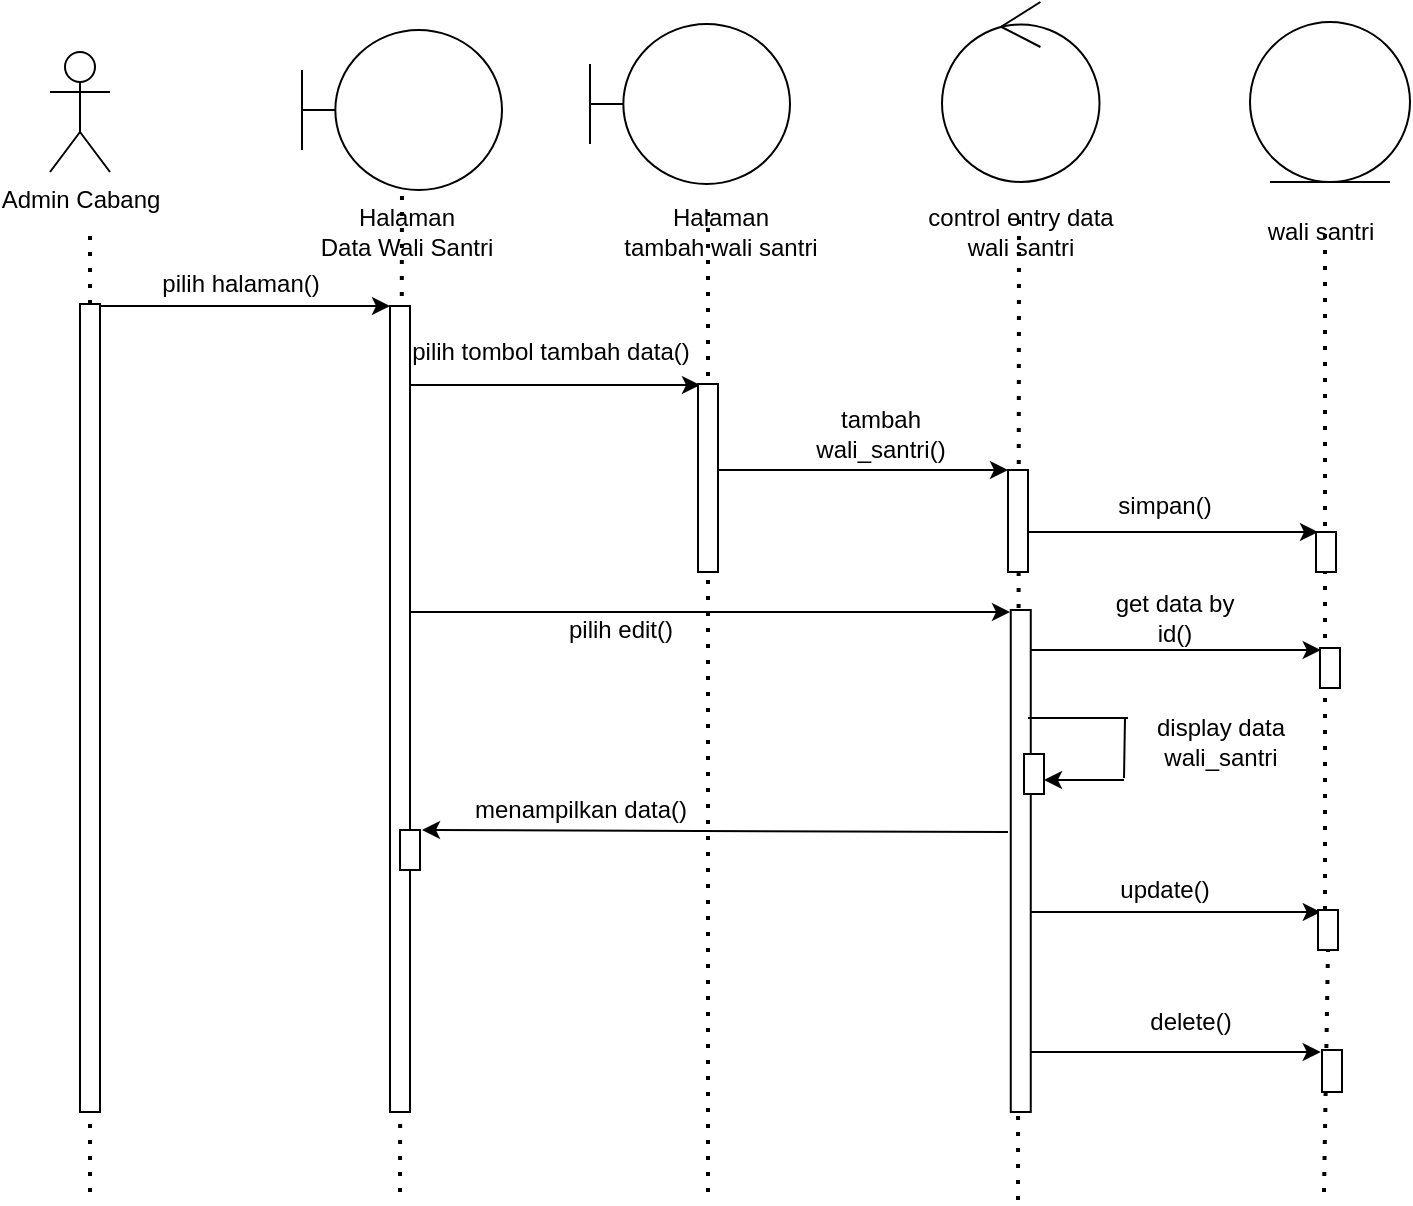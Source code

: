 <mxfile version="17.4.2" type="device"><diagram id="CYU599gI4RkYDzXrPOd1" name="Page-1"><mxGraphModel dx="868" dy="482" grid="1" gridSize="10" guides="1" tooltips="1" connect="1" arrows="1" fold="1" page="1" pageScale="1" pageWidth="850" pageHeight="1100" math="0" shadow="0"><root><mxCell id="0"/><mxCell id="1" parent="0"/><mxCell id="XRW6rpqDSACsXPOdKPbZ-31" value="" style="endArrow=none;dashed=1;html=1;dashPattern=1 3;strokeWidth=2;rounded=0;entryX=0.5;entryY=0.988;entryDx=0;entryDy=0;entryPerimeter=0;startArrow=none;" parent="1" source="XRW6rpqDSACsXPOdKPbZ-46" edge="1"><mxGeometry width="50" height="50" relative="1" as="geometry"><mxPoint x="737" y="670" as="sourcePoint"/><mxPoint x="737.5" y="195.52" as="targetPoint"/></mxGeometry></mxCell><mxCell id="XRW6rpqDSACsXPOdKPbZ-21" value="" style="endArrow=none;dashed=1;html=1;dashPattern=1 3;strokeWidth=2;rounded=0;entryX=0.5;entryY=0.988;entryDx=0;entryDy=0;entryPerimeter=0;" parent="1" edge="1"><mxGeometry width="50" height="50" relative="1" as="geometry"><mxPoint x="584" y="684" as="sourcePoint"/><mxPoint x="584.5" y="192.52" as="targetPoint"/></mxGeometry></mxCell><mxCell id="XRW6rpqDSACsXPOdKPbZ-17" value="" style="endArrow=none;dashed=1;html=1;dashPattern=1 3;strokeWidth=2;rounded=0;entryX=0.5;entryY=0.988;entryDx=0;entryDy=0;entryPerimeter=0;" parent="1" edge="1"><mxGeometry width="50" height="50" relative="1" as="geometry"><mxPoint x="429" y="680" as="sourcePoint"/><mxPoint x="429" y="190.0" as="targetPoint"/></mxGeometry></mxCell><mxCell id="XRW6rpqDSACsXPOdKPbZ-16" value="" style="endArrow=none;dashed=1;html=1;dashPattern=1 3;strokeWidth=2;rounded=0;entryX=0.5;entryY=0.988;entryDx=0;entryDy=0;entryPerimeter=0;" parent="1" target="XRW6rpqDSACsXPOdKPbZ-5" edge="1"><mxGeometry width="50" height="50" relative="1" as="geometry"><mxPoint x="275" y="680" as="sourcePoint"/><mxPoint x="275" y="200" as="targetPoint"/></mxGeometry></mxCell><mxCell id="XRW6rpqDSACsXPOdKPbZ-1" value="Admin Cabang" style="shape=umlActor;verticalLabelPosition=bottom;verticalAlign=top;html=1;outlineConnect=0;" parent="1" vertex="1"><mxGeometry x="100" y="110" width="30" height="60" as="geometry"/></mxCell><mxCell id="XRW6rpqDSACsXPOdKPbZ-5" value="" style="shape=umlBoundary;whiteSpace=wrap;html=1;" parent="1" vertex="1"><mxGeometry x="226" y="99" width="100" height="80" as="geometry"/></mxCell><mxCell id="XRW6rpqDSACsXPOdKPbZ-6" value="" style="shape=umlBoundary;whiteSpace=wrap;html=1;" parent="1" vertex="1"><mxGeometry x="370" y="96" width="100" height="80" as="geometry"/></mxCell><mxCell id="XRW6rpqDSACsXPOdKPbZ-7" value="" style="endArrow=none;dashed=1;html=1;dashPattern=1 3;strokeWidth=2;rounded=0;startArrow=none;" parent="1" source="XRW6rpqDSACsXPOdKPbZ-8" edge="1"><mxGeometry width="50" height="50" relative="1" as="geometry"><mxPoint x="120" y="624" as="sourcePoint"/><mxPoint x="120" y="200" as="targetPoint"/></mxGeometry></mxCell><mxCell id="XRW6rpqDSACsXPOdKPbZ-8" value="" style="html=1;points=[];perimeter=orthogonalPerimeter;" parent="1" vertex="1"><mxGeometry x="115" y="236" width="10" height="404" as="geometry"/></mxCell><mxCell id="XRW6rpqDSACsXPOdKPbZ-9" value="" style="endArrow=none;dashed=1;html=1;dashPattern=1 3;strokeWidth=2;rounded=0;" parent="1" target="XRW6rpqDSACsXPOdKPbZ-8" edge="1"><mxGeometry width="50" height="50" relative="1" as="geometry"><mxPoint x="120" y="680" as="sourcePoint"/><mxPoint x="120" y="200" as="targetPoint"/></mxGeometry></mxCell><mxCell id="XRW6rpqDSACsXPOdKPbZ-10" value="" style="endArrow=classic;html=1;rounded=0;" parent="1" edge="1"><mxGeometry width="50" height="50" relative="1" as="geometry"><mxPoint x="125" y="237" as="sourcePoint"/><mxPoint x="270" y="237" as="targetPoint"/></mxGeometry></mxCell><mxCell id="XRW6rpqDSACsXPOdKPbZ-11" value="" style="html=1;points=[];perimeter=orthogonalPerimeter;" parent="1" vertex="1"><mxGeometry x="270" y="237" width="10" height="403" as="geometry"/></mxCell><mxCell id="XRW6rpqDSACsXPOdKPbZ-12" value="pilih halaman()" style="text;html=1;resizable=0;autosize=1;align=center;verticalAlign=middle;points=[];fillColor=none;strokeColor=none;rounded=0;" parent="1" vertex="1"><mxGeometry x="150" y="216" width="90" height="20" as="geometry"/></mxCell><mxCell id="XRW6rpqDSACsXPOdKPbZ-13" value="" style="endArrow=classic;html=1;rounded=0;" parent="1" edge="1"><mxGeometry width="50" height="50" relative="1" as="geometry"><mxPoint x="280" y="276.5" as="sourcePoint"/><mxPoint x="425" y="276.5" as="targetPoint"/></mxGeometry></mxCell><mxCell id="XRW6rpqDSACsXPOdKPbZ-14" value="pilih tombol tambah data()" style="text;html=1;resizable=0;autosize=1;align=center;verticalAlign=middle;points=[];fillColor=none;strokeColor=none;rounded=0;" parent="1" vertex="1"><mxGeometry x="275" y="250" width="150" height="20" as="geometry"/></mxCell><mxCell id="XRW6rpqDSACsXPOdKPbZ-15" value="" style="html=1;points=[];perimeter=orthogonalPerimeter;" parent="1" vertex="1"><mxGeometry x="424" y="276" width="10" height="94" as="geometry"/></mxCell><mxCell id="XRW6rpqDSACsXPOdKPbZ-18" value="" style="endArrow=classic;html=1;rounded=0;" parent="1" edge="1"><mxGeometry width="50" height="50" relative="1" as="geometry"><mxPoint x="434" y="319" as="sourcePoint"/><mxPoint x="579" y="319" as="targetPoint"/></mxGeometry></mxCell><mxCell id="XRW6rpqDSACsXPOdKPbZ-19" value="" style="html=1;points=[];perimeter=orthogonalPerimeter;" parent="1" vertex="1"><mxGeometry x="579" y="319" width="10" height="51" as="geometry"/></mxCell><mxCell id="XRW6rpqDSACsXPOdKPbZ-23" value="" style="ellipse;shape=umlControl;whiteSpace=wrap;html=1;" parent="1" vertex="1"><mxGeometry x="546" y="85" width="78.75" height="90" as="geometry"/></mxCell><mxCell id="XRW6rpqDSACsXPOdKPbZ-24" value="Halaman&lt;br&gt;Data Wali Santri" style="text;html=1;resizable=0;autosize=1;align=center;verticalAlign=middle;points=[];fillColor=none;strokeColor=none;rounded=0;" parent="1" vertex="1"><mxGeometry x="228" y="185" width="100" height="30" as="geometry"/></mxCell><mxCell id="XRW6rpqDSACsXPOdKPbZ-25" value="Halaman&lt;br&gt;tambah wali santri" style="text;html=1;resizable=0;autosize=1;align=center;verticalAlign=middle;points=[];fillColor=none;strokeColor=none;rounded=0;" parent="1" vertex="1"><mxGeometry x="380" y="185" width="110" height="30" as="geometry"/></mxCell><mxCell id="XRW6rpqDSACsXPOdKPbZ-26" value="control entry data&lt;br&gt;wali santri" style="text;html=1;resizable=0;autosize=1;align=center;verticalAlign=middle;points=[];fillColor=none;strokeColor=none;rounded=0;" parent="1" vertex="1"><mxGeometry x="530" y="185" width="110" height="30" as="geometry"/></mxCell><mxCell id="XRW6rpqDSACsXPOdKPbZ-27" value="tambah&lt;br&gt;wali_santri()" style="text;html=1;resizable=0;autosize=1;align=center;verticalAlign=middle;points=[];fillColor=none;strokeColor=none;rounded=0;" parent="1" vertex="1"><mxGeometry x="475" y="286" width="80" height="30" as="geometry"/></mxCell><mxCell id="XRW6rpqDSACsXPOdKPbZ-28" value="" style="endArrow=classic;html=1;rounded=0;" parent="1" edge="1"><mxGeometry width="50" height="50" relative="1" as="geometry"><mxPoint x="589" y="350" as="sourcePoint"/><mxPoint x="734" y="350" as="targetPoint"/></mxGeometry></mxCell><mxCell id="XRW6rpqDSACsXPOdKPbZ-29" value="" style="html=1;points=[];perimeter=orthogonalPerimeter;" parent="1" vertex="1"><mxGeometry x="733" y="350" width="10" height="20" as="geometry"/></mxCell><mxCell id="XRW6rpqDSACsXPOdKPbZ-32" value="" style="ellipse;shape=umlEntity;whiteSpace=wrap;html=1;" parent="1" vertex="1"><mxGeometry x="700" y="95" width="80" height="80" as="geometry"/></mxCell><mxCell id="XRW6rpqDSACsXPOdKPbZ-33" value="wali santri" style="text;html=1;resizable=0;autosize=1;align=center;verticalAlign=middle;points=[];fillColor=none;strokeColor=none;rounded=0;" parent="1" vertex="1"><mxGeometry x="700" y="190" width="70" height="20" as="geometry"/></mxCell><mxCell id="XRW6rpqDSACsXPOdKPbZ-34" value="" style="endArrow=classic;html=1;rounded=0;" parent="1" edge="1"><mxGeometry width="50" height="50" relative="1" as="geometry"><mxPoint x="280" y="390" as="sourcePoint"/><mxPoint x="580" y="390" as="targetPoint"/></mxGeometry></mxCell><mxCell id="XRW6rpqDSACsXPOdKPbZ-35" value="" style="html=1;points=[];perimeter=orthogonalPerimeter;" parent="1" vertex="1"><mxGeometry x="580.38" y="389" width="10" height="251" as="geometry"/></mxCell><mxCell id="XRW6rpqDSACsXPOdKPbZ-36" value="simpan()" style="text;html=1;resizable=0;autosize=1;align=center;verticalAlign=middle;points=[];fillColor=none;strokeColor=none;rounded=0;" parent="1" vertex="1"><mxGeometry x="626.75" y="327" width="60" height="20" as="geometry"/></mxCell><mxCell id="XRW6rpqDSACsXPOdKPbZ-37" value="pilih edit()" style="text;html=1;resizable=0;autosize=1;align=center;verticalAlign=middle;points=[];fillColor=none;strokeColor=none;rounded=0;" parent="1" vertex="1"><mxGeometry x="350" y="389" width="70" height="20" as="geometry"/></mxCell><mxCell id="XRW6rpqDSACsXPOdKPbZ-38" value="" style="endArrow=classic;html=1;rounded=0;" parent="1" edge="1"><mxGeometry width="50" height="50" relative="1" as="geometry"><mxPoint x="590.38" y="409" as="sourcePoint"/><mxPoint x="735.38" y="409" as="targetPoint"/></mxGeometry></mxCell><mxCell id="XRW6rpqDSACsXPOdKPbZ-39" value="" style="html=1;points=[];perimeter=orthogonalPerimeter;" parent="1" vertex="1"><mxGeometry x="735" y="408" width="10" height="20" as="geometry"/></mxCell><mxCell id="XRW6rpqDSACsXPOdKPbZ-40" value="get data by&lt;br&gt;id()" style="text;html=1;resizable=0;autosize=1;align=center;verticalAlign=middle;points=[];fillColor=none;strokeColor=none;rounded=0;" parent="1" vertex="1"><mxGeometry x="626.75" y="378" width="70" height="30" as="geometry"/></mxCell><mxCell id="XRW6rpqDSACsXPOdKPbZ-41" value="" style="html=1;points=[];perimeter=orthogonalPerimeter;" parent="1" vertex="1"><mxGeometry x="587" y="461" width="10" height="20" as="geometry"/></mxCell><mxCell id="XRW6rpqDSACsXPOdKPbZ-42" value="" style="endArrow=none;html=1;rounded=0;endFill=0;startArrow=classic;startFill=1;exitX=1.1;exitY=0;exitDx=0;exitDy=0;exitPerimeter=0;" parent="1" source="XRW6rpqDSACsXPOdKPbZ-43" edge="1"><mxGeometry width="50" height="50" relative="1" as="geometry"><mxPoint x="310" y="510" as="sourcePoint"/><mxPoint x="579" y="500" as="targetPoint"/></mxGeometry></mxCell><mxCell id="XRW6rpqDSACsXPOdKPbZ-43" value="" style="html=1;points=[];perimeter=orthogonalPerimeter;" parent="1" vertex="1"><mxGeometry x="275" y="499" width="10" height="20" as="geometry"/></mxCell><mxCell id="XRW6rpqDSACsXPOdKPbZ-44" value="menampilkan data()" style="text;html=1;resizable=0;autosize=1;align=center;verticalAlign=middle;points=[];fillColor=none;strokeColor=none;rounded=0;" parent="1" vertex="1"><mxGeometry x="305" y="479" width="120" height="20" as="geometry"/></mxCell><mxCell id="XRW6rpqDSACsXPOdKPbZ-45" value="" style="endArrow=classic;html=1;rounded=0;" parent="1" edge="1"><mxGeometry width="50" height="50" relative="1" as="geometry"><mxPoint x="590.38" y="540" as="sourcePoint"/><mxPoint x="735.38" y="540" as="targetPoint"/></mxGeometry></mxCell><mxCell id="XRW6rpqDSACsXPOdKPbZ-46" value="" style="html=1;points=[];perimeter=orthogonalPerimeter;" parent="1" vertex="1"><mxGeometry x="734" y="539" width="10" height="20" as="geometry"/></mxCell><mxCell id="XRW6rpqDSACsXPOdKPbZ-47" value="" style="endArrow=none;dashed=1;html=1;dashPattern=1 3;strokeWidth=2;rounded=0;entryX=0.5;entryY=0.988;entryDx=0;entryDy=0;entryPerimeter=0;" parent="1" target="XRW6rpqDSACsXPOdKPbZ-46" edge="1"><mxGeometry width="50" height="50" relative="1" as="geometry"><mxPoint x="737" y="680" as="sourcePoint"/><mxPoint x="737.5" y="195.52" as="targetPoint"/></mxGeometry></mxCell><mxCell id="XRW6rpqDSACsXPOdKPbZ-48" value="update()" style="text;html=1;resizable=0;autosize=1;align=center;verticalAlign=middle;points=[];fillColor=none;strokeColor=none;rounded=0;" parent="1" vertex="1"><mxGeometry x="626.75" y="519" width="60" height="20" as="geometry"/></mxCell><mxCell id="XRW6rpqDSACsXPOdKPbZ-49" value="" style="endArrow=classic;html=1;rounded=0;" parent="1" edge="1"><mxGeometry width="50" height="50" relative="1" as="geometry"><mxPoint x="590.38" y="610" as="sourcePoint"/><mxPoint x="735.38" y="610" as="targetPoint"/></mxGeometry></mxCell><mxCell id="XRW6rpqDSACsXPOdKPbZ-52" value="" style="html=1;points=[];perimeter=orthogonalPerimeter;" parent="1" vertex="1"><mxGeometry x="736" y="609" width="10" height="21" as="geometry"/></mxCell><mxCell id="XRW6rpqDSACsXPOdKPbZ-53" value="delete()" style="text;html=1;resizable=0;autosize=1;align=center;verticalAlign=middle;points=[];fillColor=none;strokeColor=none;rounded=0;" parent="1" vertex="1"><mxGeometry x="640" y="585" width="60" height="20" as="geometry"/></mxCell><mxCell id="XRW6rpqDSACsXPOdKPbZ-55" value="" style="endArrow=classic;html=1;rounded=0;entryX=1.3;entryY=0.45;entryDx=0;entryDy=0;entryPerimeter=0;" parent="1" edge="1"><mxGeometry width="50" height="50" relative="1" as="geometry"><mxPoint x="637" y="474" as="sourcePoint"/><mxPoint x="597" y="474" as="targetPoint"/></mxGeometry></mxCell><mxCell id="XRW6rpqDSACsXPOdKPbZ-56" value="" style="endArrow=none;html=1;rounded=0;" parent="1" edge="1"><mxGeometry width="50" height="50" relative="1" as="geometry"><mxPoint x="589" y="443" as="sourcePoint"/><mxPoint x="639" y="443" as="targetPoint"/></mxGeometry></mxCell><mxCell id="XRW6rpqDSACsXPOdKPbZ-57" value="" style="endArrow=none;html=1;rounded=0;" parent="1" edge="1"><mxGeometry width="50" height="50" relative="1" as="geometry"><mxPoint x="637.5" y="443" as="sourcePoint"/><mxPoint x="637" y="473" as="targetPoint"/></mxGeometry></mxCell><mxCell id="XRW6rpqDSACsXPOdKPbZ-58" value="display data&lt;br&gt;wali_santri" style="text;html=1;resizable=0;autosize=1;align=center;verticalAlign=middle;points=[];fillColor=none;strokeColor=none;rounded=0;" parent="1" vertex="1"><mxGeometry x="645" y="440" width="80" height="30" as="geometry"/></mxCell></root></mxGraphModel></diagram></mxfile>